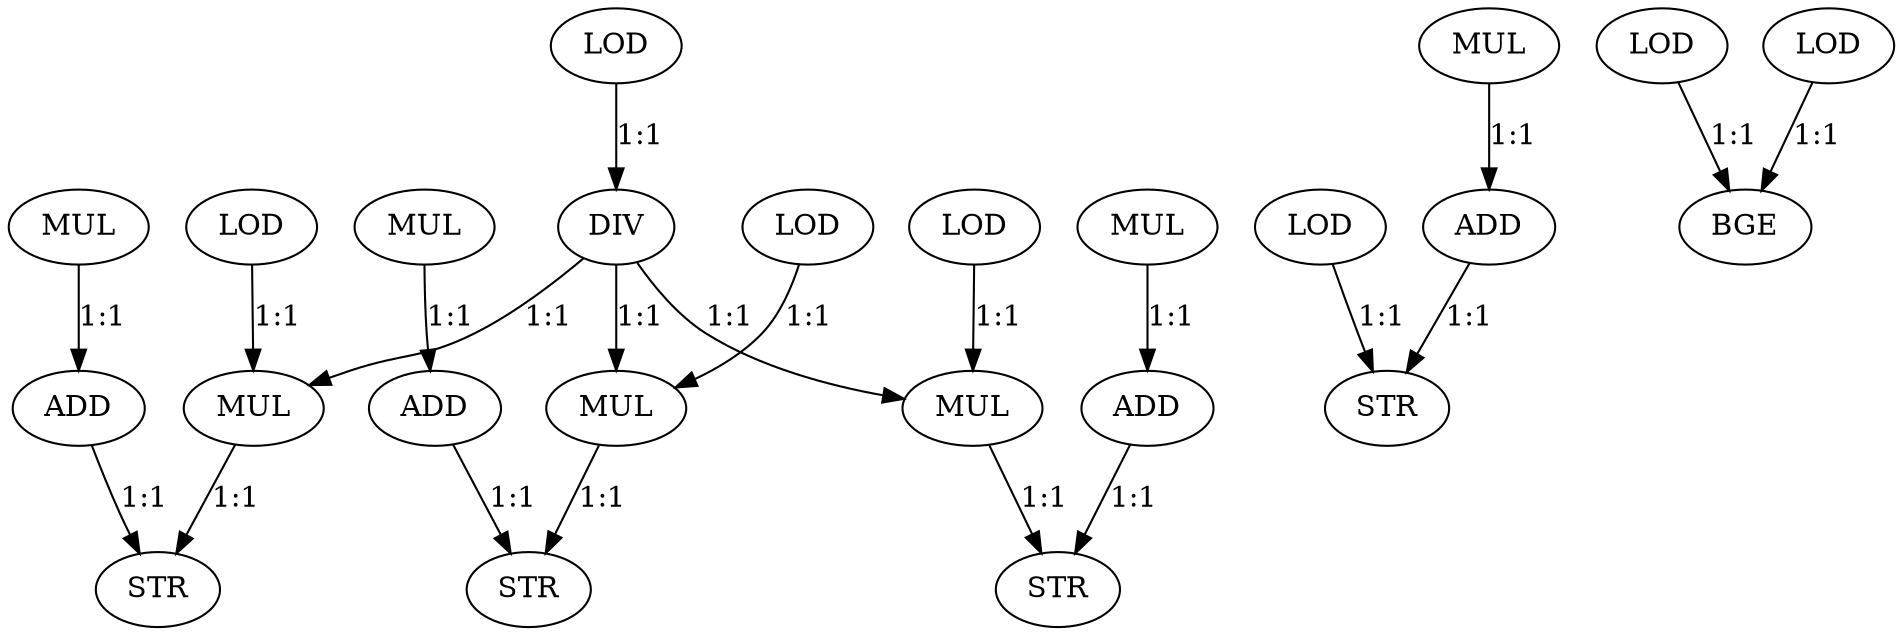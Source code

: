 digraph  {
   0 [label="LOD"];
   1 [label="DIV"];
   2 [label="LOD"];
   3 [label="MUL"];
   4 [label="MUL"];
   5 [label="ADD"];
   6 [label="STR"];
   7 [label="LOD"];
   8 [label="MUL"];
   9 [label="MUL"];
   10 [label="ADD"];
   11 [label="STR"];
   12 [label="LOD"];
   13 [label="MUL"];
   14 [label="MUL"];
   15 [label="ADD"];
   16 [label="STR"];
   17 [label="LOD"];
   18 [label="MUL"];
   19 [label="ADD"];
   20 [label="STR"];
   21 [label="LOD"];
   22 [label="LOD"];
   23 [label="BGE"];

   0->1 [label="1:1"]
   1->3 [label="1:1"]
   1->8 [label="1:1"]
   1->13 [label="1:1"]
   2->3 [label="1:1"]
   3->6 [label="1:1"]
   4->5 [label="1:1"]
   5->6 [label="1:1"]
   7->8 [label="1:1"]
   8->11 [label="1:1"]
   9->10 [label="1:1"]
   10->11 [label="1:1"]
   12->13 [label="1:1"]
   13->16 [label="1:1"]
   14->15 [label="1:1"]
   15->16 [label="1:1"]
   17->20 [label="1:1"]
   18->19 [label="1:1"]
   19->20 [label="1:1"]
   21->23 [label="1:1"]
   22->23 [label="1:1"]
}

